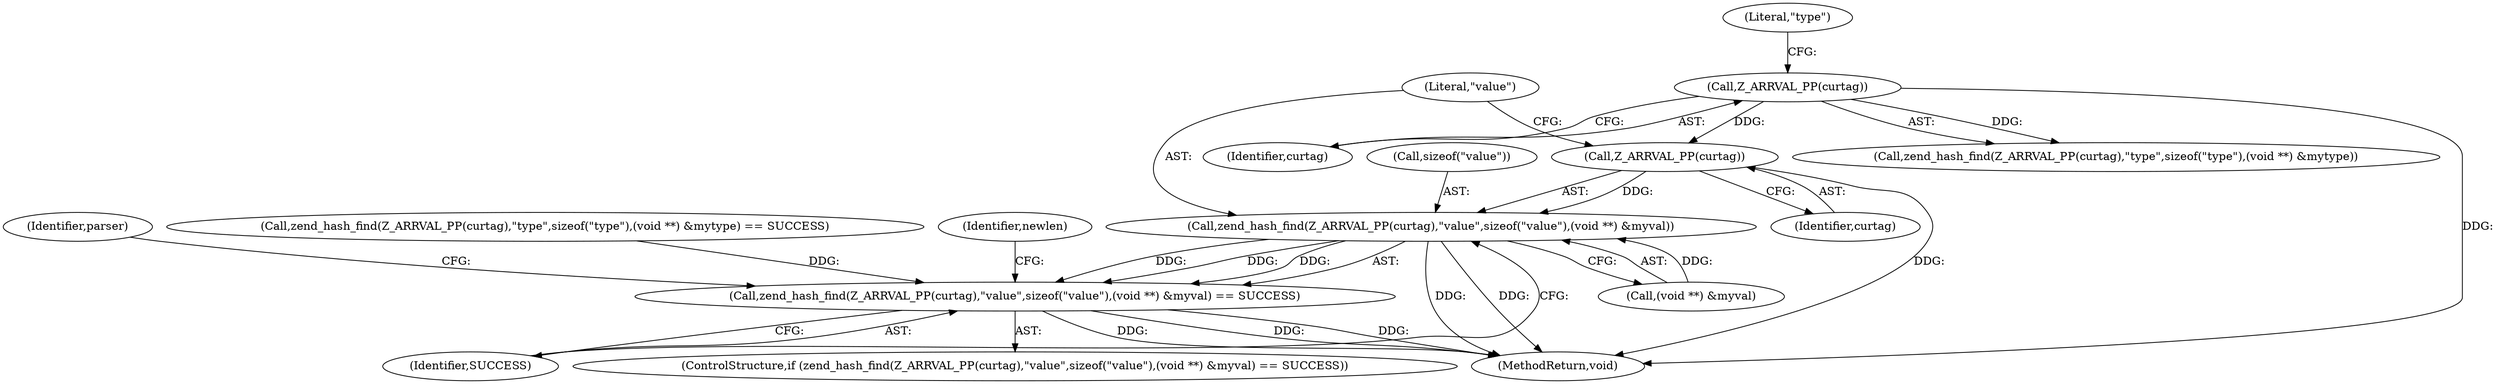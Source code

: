 digraph "0_php_dccda88f27a084bcbbb30198ace12b4e7ae961cc_4@pointer" {
"1000337" [label="(Call,Z_ARRVAL_PP(curtag))"];
"1000316" [label="(Call,Z_ARRVAL_PP(curtag))"];
"1000336" [label="(Call,zend_hash_find(Z_ARRVAL_PP(curtag),\"value\",sizeof(\"value\"),(void **) &myval))"];
"1000335" [label="(Call,zend_hash_find(Z_ARRVAL_PP(curtag),\"value\",sizeof(\"value\"),(void **) &myval) == SUCCESS)"];
"1000339" [label="(Literal,\"value\")"];
"1000316" [label="(Call,Z_ARRVAL_PP(curtag))"];
"1000334" [label="(ControlStructure,if (zend_hash_find(Z_ARRVAL_PP(curtag),\"value\",sizeof(\"value\"),(void **) &myval) == SUCCESS))"];
"1000471" [label="(MethodReturn,void)"];
"1000346" [label="(Identifier,SUCCESS)"];
"1000385" [label="(Identifier,parser)"];
"1000314" [label="(Call,zend_hash_find(Z_ARRVAL_PP(curtag),\"type\",sizeof(\"type\"),(void **) &mytype) == SUCCESS)"];
"1000342" [label="(Call,(void **) &myval)"];
"1000336" [label="(Call,zend_hash_find(Z_ARRVAL_PP(curtag),\"value\",sizeof(\"value\"),(void **) &myval))"];
"1000317" [label="(Identifier,curtag)"];
"1000335" [label="(Call,zend_hash_find(Z_ARRVAL_PP(curtag),\"value\",sizeof(\"value\"),(void **) &myval) == SUCCESS)"];
"1000337" [label="(Call,Z_ARRVAL_PP(curtag))"];
"1000340" [label="(Call,sizeof(\"value\"))"];
"1000318" [label="(Literal,\"type\")"];
"1000315" [label="(Call,zend_hash_find(Z_ARRVAL_PP(curtag),\"type\",sizeof(\"type\"),(void **) &mytype))"];
"1000338" [label="(Identifier,curtag)"];
"1000350" [label="(Identifier,newlen)"];
"1000337" -> "1000336"  [label="AST: "];
"1000337" -> "1000338"  [label="CFG: "];
"1000338" -> "1000337"  [label="AST: "];
"1000339" -> "1000337"  [label="CFG: "];
"1000337" -> "1000471"  [label="DDG: "];
"1000337" -> "1000336"  [label="DDG: "];
"1000316" -> "1000337"  [label="DDG: "];
"1000316" -> "1000315"  [label="AST: "];
"1000316" -> "1000317"  [label="CFG: "];
"1000317" -> "1000316"  [label="AST: "];
"1000318" -> "1000316"  [label="CFG: "];
"1000316" -> "1000471"  [label="DDG: "];
"1000316" -> "1000315"  [label="DDG: "];
"1000336" -> "1000335"  [label="AST: "];
"1000336" -> "1000342"  [label="CFG: "];
"1000339" -> "1000336"  [label="AST: "];
"1000340" -> "1000336"  [label="AST: "];
"1000342" -> "1000336"  [label="AST: "];
"1000346" -> "1000336"  [label="CFG: "];
"1000336" -> "1000471"  [label="DDG: "];
"1000336" -> "1000471"  [label="DDG: "];
"1000336" -> "1000335"  [label="DDG: "];
"1000336" -> "1000335"  [label="DDG: "];
"1000336" -> "1000335"  [label="DDG: "];
"1000342" -> "1000336"  [label="DDG: "];
"1000335" -> "1000334"  [label="AST: "];
"1000335" -> "1000346"  [label="CFG: "];
"1000346" -> "1000335"  [label="AST: "];
"1000350" -> "1000335"  [label="CFG: "];
"1000385" -> "1000335"  [label="CFG: "];
"1000335" -> "1000471"  [label="DDG: "];
"1000335" -> "1000471"  [label="DDG: "];
"1000335" -> "1000471"  [label="DDG: "];
"1000314" -> "1000335"  [label="DDG: "];
}
